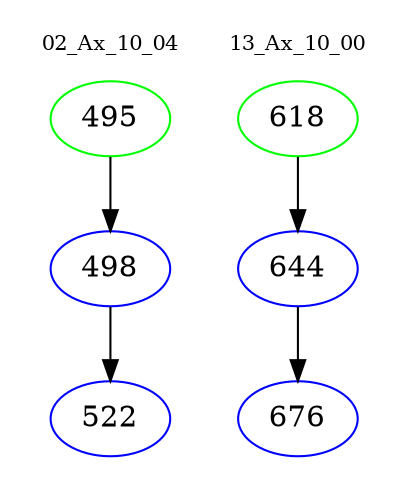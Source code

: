 digraph{
subgraph cluster_0 {
color = white
label = "02_Ax_10_04";
fontsize=10;
T0_495 [label="495", color="green"]
T0_495 -> T0_498 [color="black"]
T0_498 [label="498", color="blue"]
T0_498 -> T0_522 [color="black"]
T0_522 [label="522", color="blue"]
}
subgraph cluster_1 {
color = white
label = "13_Ax_10_00";
fontsize=10;
T1_618 [label="618", color="green"]
T1_618 -> T1_644 [color="black"]
T1_644 [label="644", color="blue"]
T1_644 -> T1_676 [color="black"]
T1_676 [label="676", color="blue"]
}
}
